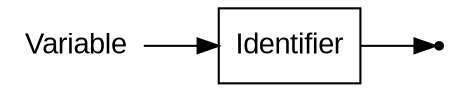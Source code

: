 digraph VARIABLE {
  rankdir=LR;
  node [fontname="Arial"];
  start [label="Variable" shape=plaintext];
  end [label="" shape=point];
  A [label="Identifier" shape=box];
  start -> A;
  A -> end;
}
